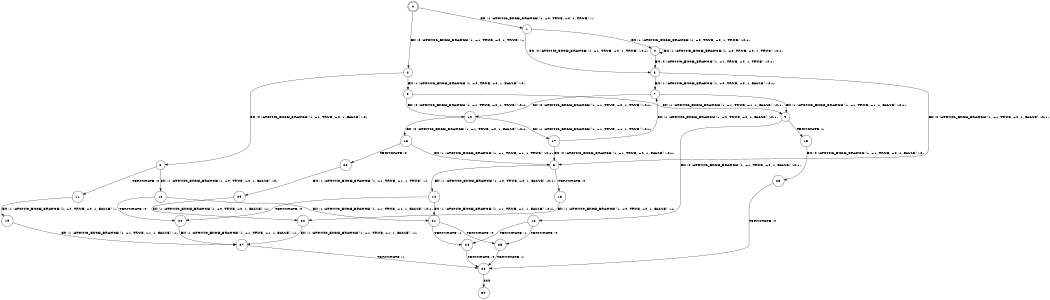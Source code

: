 digraph BCG {
size = "7, 10.5";
center = TRUE;
node [shape = circle];
0 [peripheries = 2];
0 -> 1 [label = "EX !1 !ATOMIC_EXCH_BRANCH (1, +0, TRUE, +0, 1, TRUE) !::"];
0 -> 2 [label = "EX !0 !ATOMIC_EXCH_BRANCH (1, +1, TRUE, +0, 1, TRUE) !::"];
1 -> 3 [label = "EX !0 !ATOMIC_EXCH_BRANCH (1, +1, TRUE, +0, 1, TRUE) !:0:1:"];
1 -> 4 [label = "EX !1 !ATOMIC_EXCH_BRANCH (1, +0, TRUE, +0, 1, TRUE) !:0:1:"];
2 -> 5 [label = "EX !1 !ATOMIC_EXCH_BRANCH (1, +0, TRUE, +0, 1, FALSE) !:0:"];
2 -> 6 [label = "EX !0 !ATOMIC_EXCH_BRANCH (1, +1, TRUE, +0, 1, FALSE) !:0:"];
3 -> 7 [label = "EX !1 !ATOMIC_EXCH_BRANCH (1, +0, TRUE, +0, 1, FALSE) !:0:1:"];
3 -> 8 [label = "EX !0 !ATOMIC_EXCH_BRANCH (1, +1, TRUE, +0, 1, FALSE) !:0:1:"];
4 -> 3 [label = "EX !0 !ATOMIC_EXCH_BRANCH (1, +1, TRUE, +0, 1, TRUE) !:0:1:"];
4 -> 4 [label = "EX !1 !ATOMIC_EXCH_BRANCH (1, +0, TRUE, +0, 1, TRUE) !:0:1:"];
5 -> 9 [label = "EX !1 !ATOMIC_EXCH_BRANCH (1, +1, TRUE, +1, 1, FALSE) !:0:1:"];
5 -> 10 [label = "EX !0 !ATOMIC_EXCH_BRANCH (1, +1, TRUE, +0, 1, TRUE) !:0:1:"];
6 -> 11 [label = "TERMINATE !0"];
6 -> 12 [label = "EX !1 !ATOMIC_EXCH_BRANCH (1, +0, TRUE, +0, 1, FALSE) !:0:"];
7 -> 9 [label = "EX !1 !ATOMIC_EXCH_BRANCH (1, +1, TRUE, +1, 1, FALSE) !:0:1:"];
7 -> 10 [label = "EX !0 !ATOMIC_EXCH_BRANCH (1, +1, TRUE, +0, 1, TRUE) !:0:1:"];
8 -> 13 [label = "TERMINATE !0"];
8 -> 14 [label = "EX !1 !ATOMIC_EXCH_BRANCH (1, +0, TRUE, +0, 1, FALSE) !:0:1:"];
9 -> 15 [label = "TERMINATE !1"];
9 -> 16 [label = "EX !0 !ATOMIC_EXCH_BRANCH (1, +1, TRUE, +0, 1, FALSE) !:0:1:"];
10 -> 17 [label = "EX !1 !ATOMIC_EXCH_BRANCH (1, +1, TRUE, +1, 1, TRUE) !:0:1:"];
10 -> 18 [label = "EX !0 !ATOMIC_EXCH_BRANCH (1, +1, TRUE, +0, 1, FALSE) !:0:1:"];
11 -> 19 [label = "EX !1 !ATOMIC_EXCH_BRANCH (1, +0, TRUE, +0, 1, FALSE) !::"];
12 -> 20 [label = "TERMINATE !0"];
12 -> 21 [label = "EX !1 !ATOMIC_EXCH_BRANCH (1, +1, TRUE, +1, 1, FALSE) !:0:1:"];
13 -> 22 [label = "EX !1 !ATOMIC_EXCH_BRANCH (1, +0, TRUE, +0, 1, FALSE) !:1:"];
14 -> 20 [label = "TERMINATE !0"];
14 -> 21 [label = "EX !1 !ATOMIC_EXCH_BRANCH (1, +1, TRUE, +1, 1, FALSE) !:0:1:"];
15 -> 23 [label = "EX !0 !ATOMIC_EXCH_BRANCH (1, +1, TRUE, +0, 1, FALSE) !:0:"];
16 -> 24 [label = "TERMINATE !1"];
16 -> 25 [label = "TERMINATE !0"];
17 -> 7 [label = "EX !1 !ATOMIC_EXCH_BRANCH (1, +0, TRUE, +0, 1, FALSE) !:0:1:"];
17 -> 8 [label = "EX !0 !ATOMIC_EXCH_BRANCH (1, +1, TRUE, +0, 1, FALSE) !:0:1:"];
18 -> 26 [label = "TERMINATE !0"];
18 -> 8 [label = "EX !1 !ATOMIC_EXCH_BRANCH (1, +1, TRUE, +1, 1, TRUE) !:0:1:"];
19 -> 27 [label = "EX !1 !ATOMIC_EXCH_BRANCH (1, +1, TRUE, +1, 1, FALSE) !:1:"];
20 -> 27 [label = "EX !1 !ATOMIC_EXCH_BRANCH (1, +1, TRUE, +1, 1, FALSE) !:1:"];
21 -> 24 [label = "TERMINATE !1"];
21 -> 25 [label = "TERMINATE !0"];
22 -> 27 [label = "EX !1 !ATOMIC_EXCH_BRANCH (1, +1, TRUE, +1, 1, FALSE) !:1:"];
23 -> 28 [label = "TERMINATE !0"];
24 -> 28 [label = "TERMINATE !0"];
25 -> 28 [label = "TERMINATE !1"];
26 -> 29 [label = "EX !1 !ATOMIC_EXCH_BRANCH (1, +1, TRUE, +1, 1, TRUE) !:1:"];
27 -> 28 [label = "TERMINATE !1"];
28 -> 30 [label = "exit"];
29 -> 22 [label = "EX !1 !ATOMIC_EXCH_BRANCH (1, +0, TRUE, +0, 1, FALSE) !:1:"];
}
